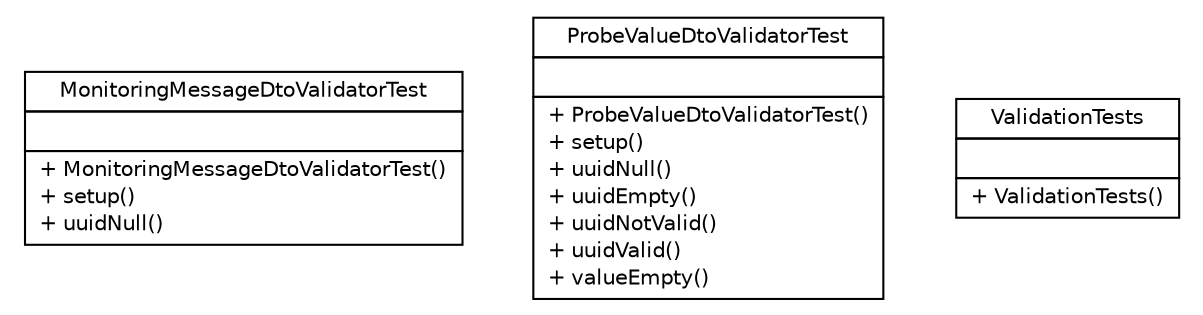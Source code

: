 #!/usr/local/bin/dot
#
# Class diagram 
# Generated by UMLGraph version 5.1 (http://www.umlgraph.org/)
#

digraph G {
	edge [fontname="Helvetica",fontsize=10,labelfontname="Helvetica",labelfontsize=10];
	node [fontname="Helvetica",fontsize=10,shape=plaintext];
	nodesep=0.25;
	ranksep=0.5;
	// net.sereneproject.collector.validation.MonitoringMessageDtoValidatorTest
	c60 [label=<<table title="net.sereneproject.collector.validation.MonitoringMessageDtoValidatorTest" border="0" cellborder="1" cellspacing="0" cellpadding="2" port="p" href="./MonitoringMessageDtoValidatorTest.html">
		<tr><td><table border="0" cellspacing="0" cellpadding="1">
<tr><td align="center" balign="center"> MonitoringMessageDtoValidatorTest </td></tr>
		</table></td></tr>
		<tr><td><table border="0" cellspacing="0" cellpadding="1">
<tr><td align="left" balign="left">  </td></tr>
		</table></td></tr>
		<tr><td><table border="0" cellspacing="0" cellpadding="1">
<tr><td align="left" balign="left"> + MonitoringMessageDtoValidatorTest() </td></tr>
<tr><td align="left" balign="left"> + setup() </td></tr>
<tr><td align="left" balign="left"> + uuidNull() </td></tr>
		</table></td></tr>
		</table>>, fontname="Helvetica", fontcolor="black", fontsize=10.0];
	// net.sereneproject.collector.validation.ProbeValueDtoValidatorTest
	c61 [label=<<table title="net.sereneproject.collector.validation.ProbeValueDtoValidatorTest" border="0" cellborder="1" cellspacing="0" cellpadding="2" port="p" href="./ProbeValueDtoValidatorTest.html">
		<tr><td><table border="0" cellspacing="0" cellpadding="1">
<tr><td align="center" balign="center"> ProbeValueDtoValidatorTest </td></tr>
		</table></td></tr>
		<tr><td><table border="0" cellspacing="0" cellpadding="1">
<tr><td align="left" balign="left">  </td></tr>
		</table></td></tr>
		<tr><td><table border="0" cellspacing="0" cellpadding="1">
<tr><td align="left" balign="left"> + ProbeValueDtoValidatorTest() </td></tr>
<tr><td align="left" balign="left"> + setup() </td></tr>
<tr><td align="left" balign="left"> + uuidNull() </td></tr>
<tr><td align="left" balign="left"> + uuidEmpty() </td></tr>
<tr><td align="left" balign="left"> + uuidNotValid() </td></tr>
<tr><td align="left" balign="left"> + uuidValid() </td></tr>
<tr><td align="left" balign="left"> + valueEmpty() </td></tr>
		</table></td></tr>
		</table>>, fontname="Helvetica", fontcolor="black", fontsize=10.0];
	// net.sereneproject.collector.validation.ValidationTests
	c62 [label=<<table title="net.sereneproject.collector.validation.ValidationTests" border="0" cellborder="1" cellspacing="0" cellpadding="2" port="p" href="./ValidationTests.html">
		<tr><td><table border="0" cellspacing="0" cellpadding="1">
<tr><td align="center" balign="center"> ValidationTests </td></tr>
		</table></td></tr>
		<tr><td><table border="0" cellspacing="0" cellpadding="1">
<tr><td align="left" balign="left">  </td></tr>
		</table></td></tr>
		<tr><td><table border="0" cellspacing="0" cellpadding="1">
<tr><td align="left" balign="left"> + ValidationTests() </td></tr>
		</table></td></tr>
		</table>>, fontname="Helvetica", fontcolor="black", fontsize=10.0];
}

